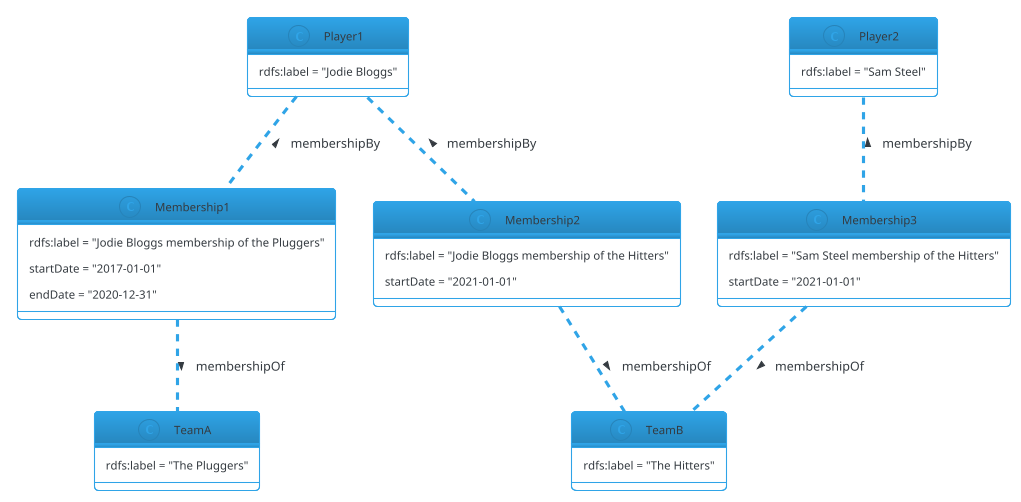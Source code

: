 @startuml
!theme cerulean-outline

class Player1 {
  rdfs:label = "Jodie Bloggs"
}

class Membership1 {
  rdfs:label = "Jodie Bloggs membership of the Pluggers"
  startDate = "2017-01-01"
  endDate = "2020-12-31"
}

class Membership2 {
  rdfs:label = "Jodie Bloggs membership of the Hitters"
  startDate = "2021-01-01"
}

class Player2 {
  rdfs:label = "Sam Steel"
}

class Membership3 {
  rdfs:label = "Sam Steel membership of the Hitters"
  startDate = "2021-01-01"
}

class TeamA {
  rdfs:label = "The Pluggers"
}

class TeamB {
  rdfs:label = "The Hitters"
}

Player1 .. Membership1 : < membershipBy
Membership1 .. TeamA : > membershipOf
Player1 .. Membership2 : < membershipBy
Membership2 .. TeamB : > membershipOf
Player2 .. Membership3 : < membershipBy
Membership3 .. TeamB : > membershipOf
@enduml
